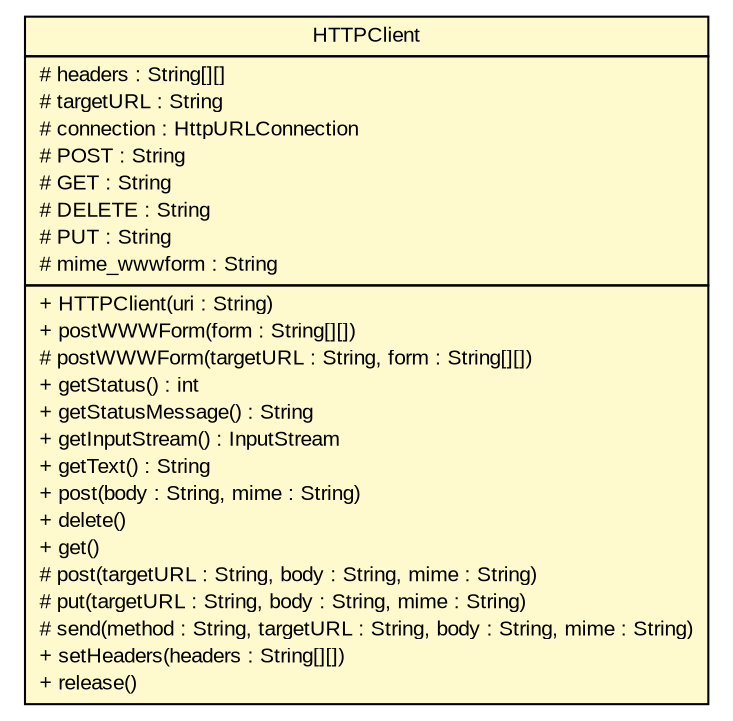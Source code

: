 #!/usr/local/bin/dot
#
# Class diagram 
# Generated by UmlGraph version 4.6 (http://www.spinellis.gr/sw/umlgraph)
#

digraph G {
	edge [fontname="arial",fontsize=10,labelfontname="arial",labelfontsize=10];
	node [fontname="arial",fontsize=10,shape=plaintext];
	// org.opentox.rest.HTTPClient
	c869 [label=<<table border="0" cellborder="1" cellspacing="0" cellpadding="2" port="p" bgcolor="lemonChiffon" href="./HTTPClient.html">
		<tr><td><table border="0" cellspacing="0" cellpadding="1">
			<tr><td> HTTPClient </td></tr>
		</table></td></tr>
		<tr><td><table border="0" cellspacing="0" cellpadding="1">
			<tr><td align="left"> # headers : String[][] </td></tr>
			<tr><td align="left"> # targetURL : String </td></tr>
			<tr><td align="left"> # connection : HttpURLConnection </td></tr>
			<tr><td align="left"> # POST : String </td></tr>
			<tr><td align="left"> # GET : String </td></tr>
			<tr><td align="left"> # DELETE : String </td></tr>
			<tr><td align="left"> # PUT : String </td></tr>
			<tr><td align="left"> # mime_wwwform : String </td></tr>
		</table></td></tr>
		<tr><td><table border="0" cellspacing="0" cellpadding="1">
			<tr><td align="left"> + HTTPClient(uri : String) </td></tr>
			<tr><td align="left"> + postWWWForm(form : String[][]) </td></tr>
			<tr><td align="left"> # postWWWForm(targetURL : String, form : String[][]) </td></tr>
			<tr><td align="left"> + getStatus() : int </td></tr>
			<tr><td align="left"> + getStatusMessage() : String </td></tr>
			<tr><td align="left"> + getInputStream() : InputStream </td></tr>
			<tr><td align="left"> + getText() : String </td></tr>
			<tr><td align="left"> + post(body : String, mime : String) </td></tr>
			<tr><td align="left"> + delete() </td></tr>
			<tr><td align="left"> + get() </td></tr>
			<tr><td align="left"> # post(targetURL : String, body : String, mime : String) </td></tr>
			<tr><td align="left"> # put(targetURL : String, body : String, mime : String) </td></tr>
			<tr><td align="left"> # send(method : String, targetURL : String, body : String, mime : String) </td></tr>
			<tr><td align="left"> + setHeaders(headers : String[][]) </td></tr>
			<tr><td align="left"> + release() </td></tr>
		</table></td></tr>
		</table>>, fontname="arial", fontcolor="black", fontsize=10.0];
}

